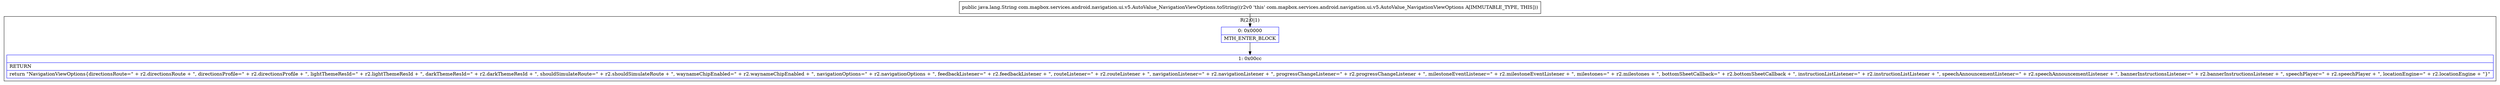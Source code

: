 digraph "CFG forcom.mapbox.services.android.navigation.ui.v5.AutoValue_NavigationViewOptions.toString()Ljava\/lang\/String;" {
subgraph cluster_Region_648925170 {
label = "R(2:0|1)";
node [shape=record,color=blue];
Node_0 [shape=record,label="{0\:\ 0x0000|MTH_ENTER_BLOCK\l}"];
Node_1 [shape=record,label="{1\:\ 0x00cc|RETURN\l|return \"NavigationViewOptions\{directionsRoute=\" + r2.directionsRoute + \", directionsProfile=\" + r2.directionsProfile + \", lightThemeResId=\" + r2.lightThemeResId + \", darkThemeResId=\" + r2.darkThemeResId + \", shouldSimulateRoute=\" + r2.shouldSimulateRoute + \", waynameChipEnabled=\" + r2.waynameChipEnabled + \", navigationOptions=\" + r2.navigationOptions + \", feedbackListener=\" + r2.feedbackListener + \", routeListener=\" + r2.routeListener + \", navigationListener=\" + r2.navigationListener + \", progressChangeListener=\" + r2.progressChangeListener + \", milestoneEventListener=\" + r2.milestoneEventListener + \", milestones=\" + r2.milestones + \", bottomSheetCallback=\" + r2.bottomSheetCallback + \", instructionListListener=\" + r2.instructionListListener + \", speechAnnouncementListener=\" + r2.speechAnnouncementListener + \", bannerInstructionsListener=\" + r2.bannerInstructionsListener + \", speechPlayer=\" + r2.speechPlayer + \", locationEngine=\" + r2.locationEngine + \"\}\"\l}"];
}
MethodNode[shape=record,label="{public java.lang.String com.mapbox.services.android.navigation.ui.v5.AutoValue_NavigationViewOptions.toString((r2v0 'this' com.mapbox.services.android.navigation.ui.v5.AutoValue_NavigationViewOptions A[IMMUTABLE_TYPE, THIS])) }"];
MethodNode -> Node_0;
Node_0 -> Node_1;
}

